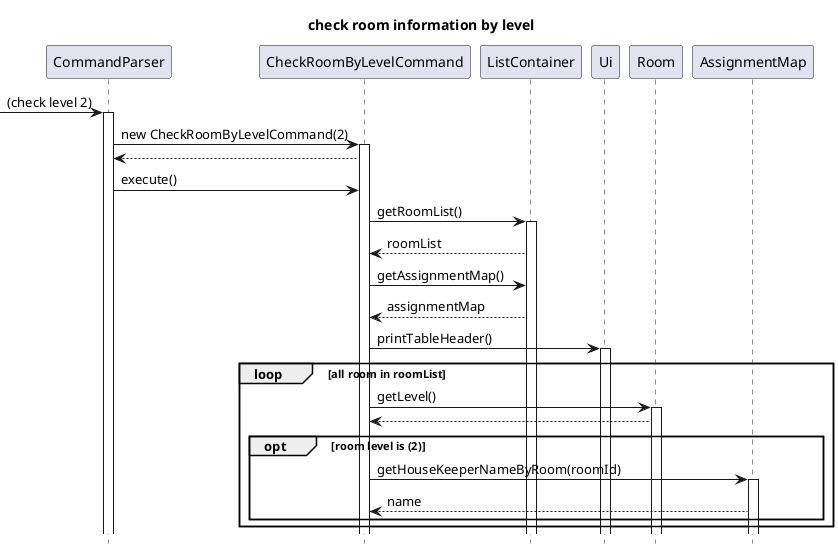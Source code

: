 @startuml
'https://plantuml.com/sequence-diagram
title check room information by level
hide footbox
-> CommandParser: (check level 2)
activate CommandParser
CommandParser -> CheckRoomByLevelCommand: new CheckRoomByLevelCommand(2)
activate CheckRoomByLevelCommand
CheckRoomByLevelCommand --> CommandParser
CommandParser -> CheckRoomByLevelCommand: execute()
CheckRoomByLevelCommand -> ListContainer: getRoomList()
activate ListContainer
ListContainer --> CheckRoomByLevelCommand: roomList
CheckRoomByLevelCommand -> ListContainer: getAssignmentMap()
ListContainer --> CheckRoomByLevelCommand: assignmentMap
CheckRoomByLevelCommand -> Ui: printTableHeader()
activate Ui
loop all room in roomList
    CheckRoomByLevelCommand -> Room: getLevel()
    activate Room
    Room --> CheckRoomByLevelCommand
    opt room level is (2)
    CheckRoomByLevelCommand -> AssignmentMap: getHouseKeeperNameByRoom(roomId)
    activate AssignmentMap
    AssignmentMap --> CheckRoomByLevelCommand: name
    end
end
@enduml